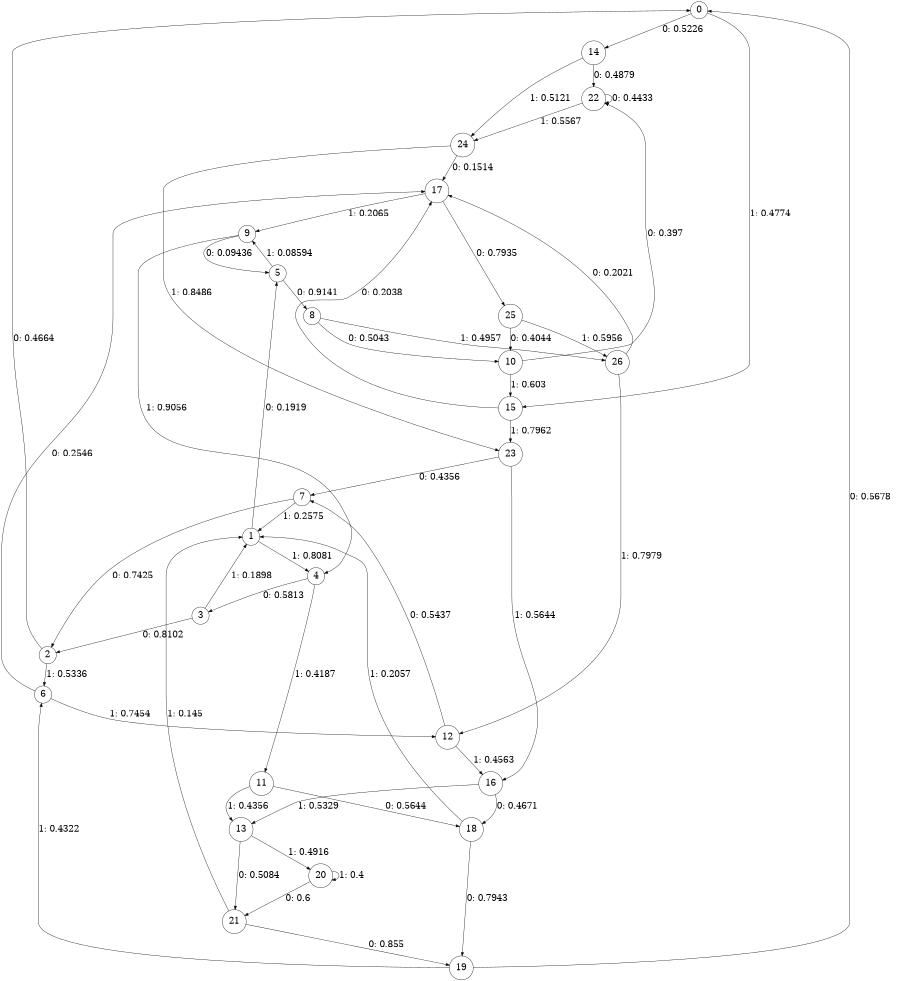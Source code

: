 digraph "ch21faceL6" {
size = "6,8.5";
ratio = "fill";
node [shape = circle];
node [fontsize = 24];
edge [fontsize = 24];
0 -> 14 [label = "0: 0.5226   "];
0 -> 15 [label = "1: 0.4774   "];
1 -> 5 [label = "0: 0.1919   "];
1 -> 4 [label = "1: 0.8081   "];
2 -> 0 [label = "0: 0.4664   "];
2 -> 6 [label = "1: 0.5336   "];
3 -> 2 [label = "0: 0.8102   "];
3 -> 1 [label = "1: 0.1898   "];
4 -> 3 [label = "0: 0.5813   "];
4 -> 11 [label = "1: 0.4187   "];
5 -> 8 [label = "0: 0.9141   "];
5 -> 9 [label = "1: 0.08594  "];
6 -> 17 [label = "0: 0.2546   "];
6 -> 12 [label = "1: 0.7454   "];
7 -> 2 [label = "0: 0.7425   "];
7 -> 1 [label = "1: 0.2575   "];
8 -> 10 [label = "0: 0.5043   "];
8 -> 26 [label = "1: 0.4957   "];
9 -> 5 [label = "0: 0.09436  "];
9 -> 4 [label = "1: 0.9056   "];
10 -> 22 [label = "0: 0.397    "];
10 -> 15 [label = "1: 0.603    "];
11 -> 18 [label = "0: 0.5644   "];
11 -> 13 [label = "1: 0.4356   "];
12 -> 7 [label = "0: 0.5437   "];
12 -> 16 [label = "1: 0.4563   "];
13 -> 21 [label = "0: 0.5084   "];
13 -> 20 [label = "1: 0.4916   "];
14 -> 22 [label = "0: 0.4879   "];
14 -> 24 [label = "1: 0.5121   "];
15 -> 17 [label = "0: 0.2038   "];
15 -> 23 [label = "1: 0.7962   "];
16 -> 18 [label = "0: 0.4671   "];
16 -> 13 [label = "1: 0.5329   "];
17 -> 25 [label = "0: 0.7935   "];
17 -> 9 [label = "1: 0.2065   "];
18 -> 19 [label = "0: 0.7943   "];
18 -> 1 [label = "1: 0.2057   "];
19 -> 0 [label = "0: 0.5678   "];
19 -> 6 [label = "1: 0.4322   "];
20 -> 21 [label = "0: 0.6      "];
20 -> 20 [label = "1: 0.4      "];
21 -> 19 [label = "0: 0.855    "];
21 -> 1 [label = "1: 0.145    "];
22 -> 22 [label = "0: 0.4433   "];
22 -> 24 [label = "1: 0.5567   "];
23 -> 7 [label = "0: 0.4356   "];
23 -> 16 [label = "1: 0.5644   "];
24 -> 17 [label = "0: 0.1514   "];
24 -> 23 [label = "1: 0.8486   "];
25 -> 10 [label = "0: 0.4044   "];
25 -> 26 [label = "1: 0.5956   "];
26 -> 17 [label = "0: 0.2021   "];
26 -> 12 [label = "1: 0.7979   "];
}